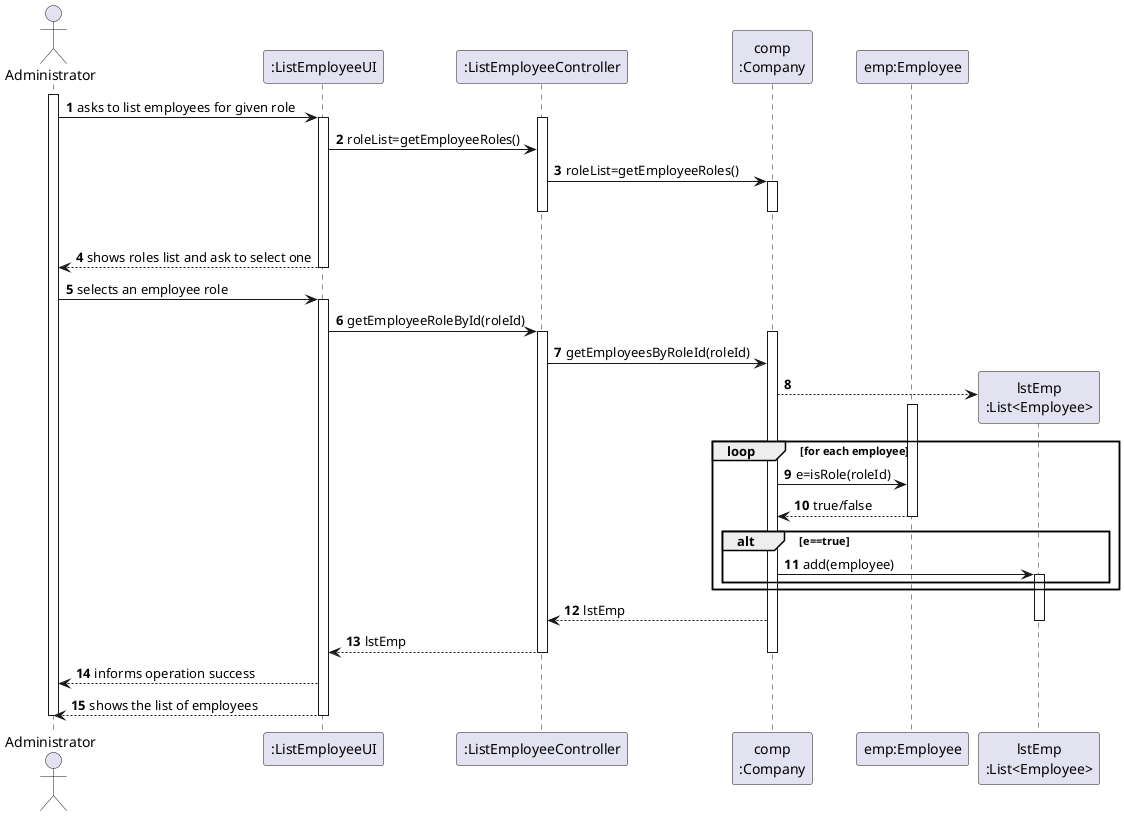 @startuml
autonumber
'hide footbox
actor "Administrator" as ADM

participant ":ListEmployeeUI" as UI
participant ":ListEmployeeController" as CTRL
participant "comp\n:Company" as COMP
participant "emp:Employee" as EMP

activate ADM
ADM -> UI : asks to list employees for given role
activate UI
activate CTRL
UI -> CTRL : roleList=getEmployeeRoles()

CTRL -> COMP : roleList=getEmployeeRoles()
activate COMP
|||
deactivate COMP
deactivate CTRL

UI --> ADM : shows roles list and ask to select one
deactivate UI

ADM -> UI : selects an employee role
activate UI

UI -> CTRL : getEmployeeRoleById(roleId)
activate CTRL

activate COMP
CTRL -> COMP: getEmployeesByRoleId(roleId)
create "lstEmp\n:List<Employee>" as LST
COMP --> LST

loop for each employee
  activate EMP
    COMP -> EMP: e=isRole(roleId)
    EMP --> COMP: true/false
  deactivate EMP
    alt e==true
        COMP -> LST: add(employee)
      activate LST
    end
end

COMP --> CTRL: lstEmp
deactivate LST
CTRL --> UI: lstEmp

deactivate COMP
deactivate CTRL
UI --> ADM : informs operation success
UI --> ADM: shows the list of employees
deactivate UI

deactivate UI
deactivate CTRL
deactivate ADM

@enduml
